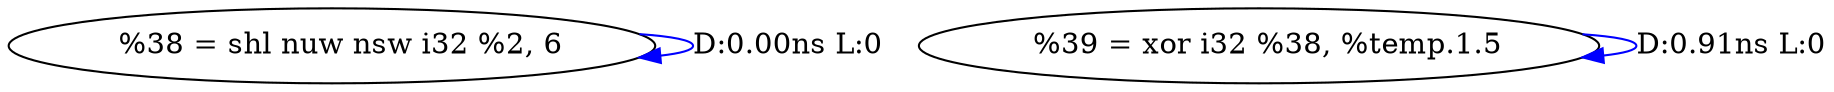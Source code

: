 digraph {
Node0x33f52e0[label="  %38 = shl nuw nsw i32 %2, 6"];
Node0x33f52e0 -> Node0x33f52e0[label="D:0.00ns L:0",color=blue];
Node0x33f53c0[label="  %39 = xor i32 %38, %temp.1.5"];
Node0x33f53c0 -> Node0x33f53c0[label="D:0.91ns L:0",color=blue];
}
